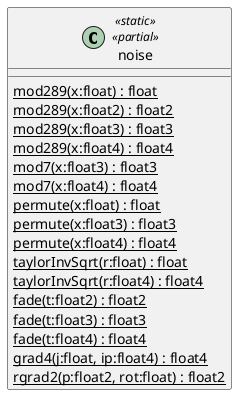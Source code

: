 @startuml
class noise <<static>> <<partial>> {
    {static} mod289(x:float) : float
    {static} mod289(x:float2) : float2
    {static} mod289(x:float3) : float3
    {static} mod289(x:float4) : float4
    {static} mod7(x:float3) : float3
    {static} mod7(x:float4) : float4
    {static} permute(x:float) : float
    {static} permute(x:float3) : float3
    {static} permute(x:float4) : float4
    {static} taylorInvSqrt(r:float) : float
    {static} taylorInvSqrt(r:float4) : float4
    {static} fade(t:float2) : float2
    {static} fade(t:float3) : float3
    {static} fade(t:float4) : float4
    {static} grad4(j:float, ip:float4) : float4
    {static} rgrad2(p:float2, rot:float) : float2
}
@enduml
